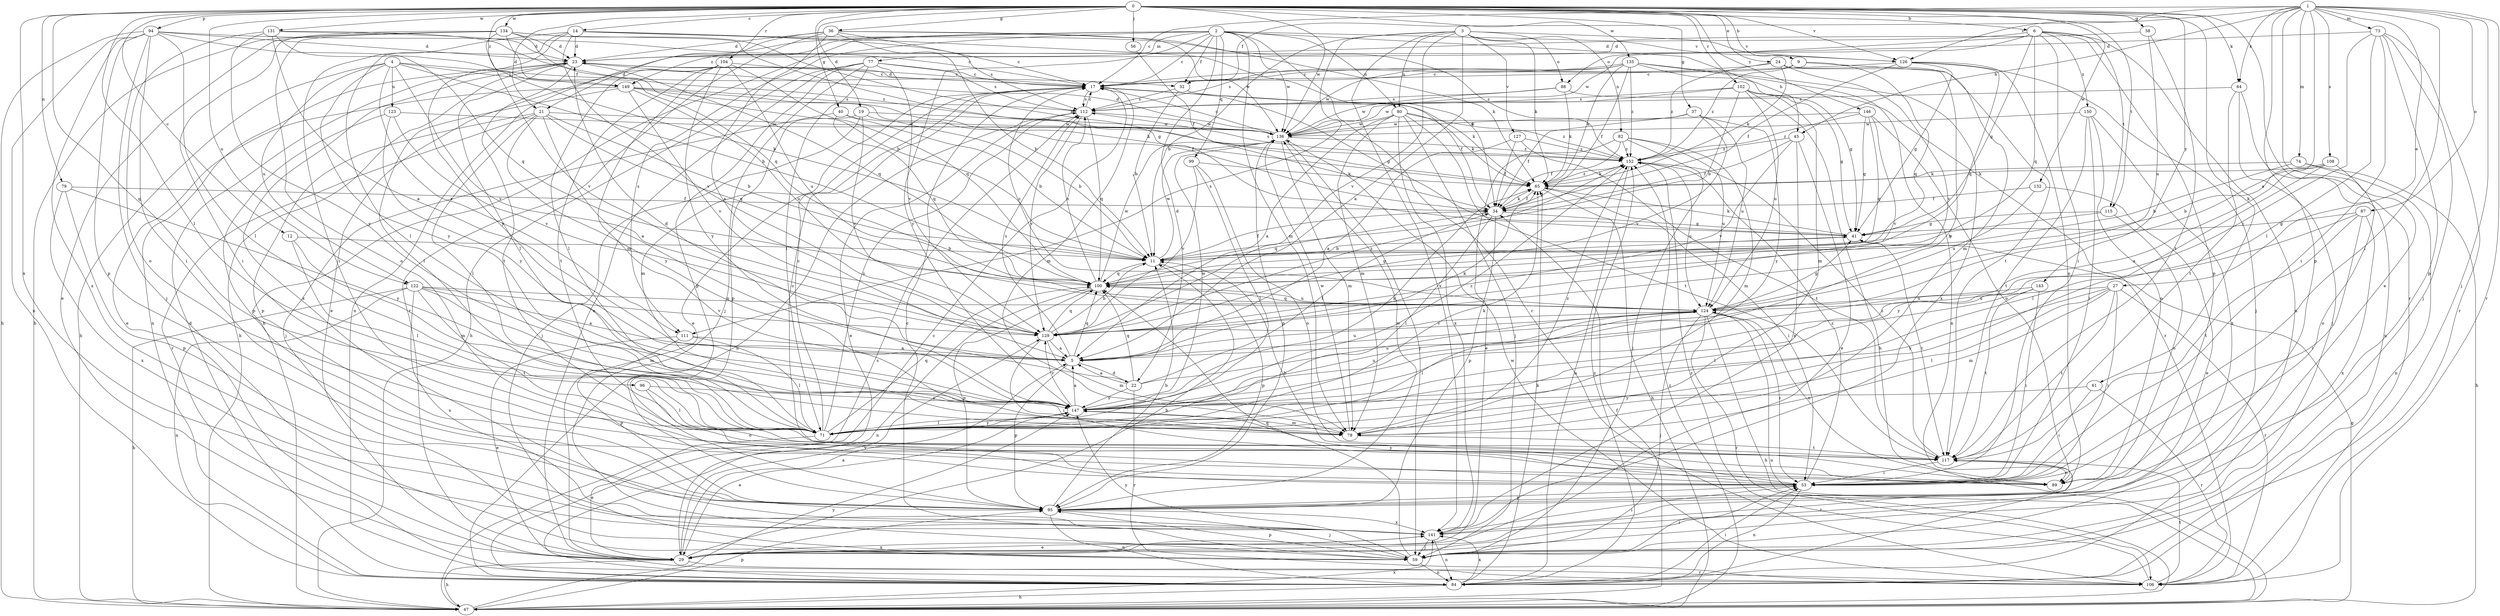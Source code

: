 strict digraph  {
0;
1;
2;
3;
4;
5;
6;
9;
11;
12;
14;
17;
19;
21;
22;
23;
24;
27;
29;
32;
34;
36;
37;
38;
40;
41;
45;
47;
53;
56;
59;
61;
64;
65;
71;
73;
74;
77;
78;
79;
80;
82;
84;
87;
88;
89;
94;
95;
96;
99;
100;
102;
104;
106;
108;
111;
112;
115;
117;
122;
123;
124;
126;
127;
129;
131;
132;
134;
135;
136;
141;
143;
146;
147;
149;
150;
152;
0 -> 6  [label=b];
0 -> 9  [label=b];
0 -> 12  [label=c];
0 -> 14  [label=c];
0 -> 19  [label=d];
0 -> 21  [label=d];
0 -> 24  [label=e];
0 -> 36  [label=g];
0 -> 37  [label=g];
0 -> 38  [label=g];
0 -> 40  [label=g];
0 -> 56  [label=j];
0 -> 61  [label=k];
0 -> 64  [label=k];
0 -> 71  [label=l];
0 -> 79  [label=n];
0 -> 94  [label=p];
0 -> 96  [label=q];
0 -> 102  [label=r];
0 -> 104  [label=r];
0 -> 106  [label=r];
0 -> 115  [label=t];
0 -> 122  [label=u];
0 -> 126  [label=v];
0 -> 131  [label=w];
0 -> 132  [label=w];
0 -> 134  [label=w];
0 -> 135  [label=w];
0 -> 136  [label=w];
0 -> 141  [label=x];
0 -> 143  [label=y];
0 -> 146  [label=y];
0 -> 149  [label=z];
1 -> 5  [label=a];
1 -> 17  [label=c];
1 -> 27  [label=e];
1 -> 29  [label=e];
1 -> 32  [label=f];
1 -> 45  [label=h];
1 -> 53  [label=i];
1 -> 59  [label=j];
1 -> 64  [label=k];
1 -> 73  [label=m];
1 -> 74  [label=m];
1 -> 87  [label=o];
1 -> 95  [label=p];
1 -> 106  [label=r];
1 -> 108  [label=s];
1 -> 126  [label=v];
2 -> 17  [label=c];
2 -> 21  [label=d];
2 -> 22  [label=d];
2 -> 32  [label=f];
2 -> 45  [label=h];
2 -> 47  [label=h];
2 -> 77  [label=m];
2 -> 78  [label=m];
2 -> 80  [label=n];
2 -> 99  [label=q];
2 -> 106  [label=r];
2 -> 111  [label=s];
2 -> 126  [label=v];
2 -> 136  [label=w];
2 -> 147  [label=y];
2 -> 149  [label=z];
3 -> 5  [label=a];
3 -> 11  [label=b];
3 -> 65  [label=k];
3 -> 80  [label=n];
3 -> 82  [label=n];
3 -> 88  [label=o];
3 -> 111  [label=s];
3 -> 126  [label=v];
3 -> 127  [label=v];
3 -> 129  [label=v];
3 -> 141  [label=x];
4 -> 11  [label=b];
4 -> 32  [label=f];
4 -> 47  [label=h];
4 -> 111  [label=s];
4 -> 122  [label=u];
4 -> 123  [label=u];
4 -> 129  [label=v];
4 -> 147  [label=y];
4 -> 149  [label=z];
5 -> 22  [label=d];
5 -> 65  [label=k];
5 -> 95  [label=p];
5 -> 100  [label=q];
5 -> 112  [label=s];
5 -> 124  [label=u];
6 -> 23  [label=d];
6 -> 41  [label=g];
6 -> 53  [label=i];
6 -> 84  [label=n];
6 -> 88  [label=o];
6 -> 95  [label=p];
6 -> 100  [label=q];
6 -> 115  [label=t];
6 -> 136  [label=w];
6 -> 150  [label=z];
9 -> 17  [label=c];
9 -> 78  [label=m];
9 -> 100  [label=q];
9 -> 152  [label=z];
11 -> 34  [label=f];
11 -> 95  [label=p];
11 -> 100  [label=q];
11 -> 136  [label=w];
12 -> 11  [label=b];
12 -> 71  [label=l];
12 -> 78  [label=m];
14 -> 23  [label=d];
14 -> 34  [label=f];
14 -> 53  [label=i];
14 -> 71  [label=l];
14 -> 112  [label=s];
14 -> 129  [label=v];
14 -> 147  [label=y];
14 -> 152  [label=z];
17 -> 23  [label=d];
17 -> 29  [label=e];
17 -> 41  [label=g];
17 -> 65  [label=k];
17 -> 78  [label=m];
17 -> 95  [label=p];
17 -> 112  [label=s];
19 -> 11  [label=b];
19 -> 59  [label=j];
19 -> 78  [label=m];
19 -> 129  [label=v];
19 -> 136  [label=w];
21 -> 5  [label=a];
21 -> 11  [label=b];
21 -> 71  [label=l];
21 -> 95  [label=p];
21 -> 100  [label=q];
21 -> 106  [label=r];
21 -> 136  [label=w];
21 -> 147  [label=y];
22 -> 5  [label=a];
22 -> 23  [label=d];
22 -> 34  [label=f];
22 -> 100  [label=q];
22 -> 106  [label=r];
22 -> 124  [label=u];
22 -> 147  [label=y];
23 -> 17  [label=c];
23 -> 47  [label=h];
23 -> 71  [label=l];
23 -> 84  [label=n];
23 -> 100  [label=q];
23 -> 117  [label=t];
23 -> 141  [label=x];
24 -> 17  [label=c];
24 -> 65  [label=k];
24 -> 117  [label=t];
24 -> 129  [label=v];
24 -> 147  [label=y];
24 -> 152  [label=z];
27 -> 53  [label=i];
27 -> 71  [label=l];
27 -> 78  [label=m];
27 -> 106  [label=r];
27 -> 117  [label=t];
27 -> 124  [label=u];
27 -> 147  [label=y];
29 -> 5  [label=a];
29 -> 11  [label=b];
29 -> 47  [label=h];
29 -> 106  [label=r];
29 -> 117  [label=t];
29 -> 129  [label=v];
29 -> 141  [label=x];
32 -> 11  [label=b];
32 -> 34  [label=f];
32 -> 112  [label=s];
34 -> 41  [label=g];
34 -> 65  [label=k];
34 -> 71  [label=l];
34 -> 95  [label=p];
34 -> 100  [label=q];
36 -> 5  [label=a];
36 -> 11  [label=b];
36 -> 17  [label=c];
36 -> 23  [label=d];
36 -> 65  [label=k];
36 -> 84  [label=n];
36 -> 106  [label=r];
36 -> 136  [label=w];
37 -> 34  [label=f];
37 -> 124  [label=u];
37 -> 129  [label=v];
37 -> 136  [label=w];
37 -> 147  [label=y];
38 -> 23  [label=d];
38 -> 117  [label=t];
38 -> 124  [label=u];
40 -> 11  [label=b];
40 -> 59  [label=j];
40 -> 100  [label=q];
40 -> 136  [label=w];
41 -> 11  [label=b];
41 -> 65  [label=k];
41 -> 117  [label=t];
45 -> 29  [label=e];
45 -> 34  [label=f];
45 -> 129  [label=v];
45 -> 141  [label=x];
45 -> 152  [label=z];
47 -> 34  [label=f];
47 -> 41  [label=g];
47 -> 95  [label=p];
47 -> 112  [label=s];
47 -> 124  [label=u];
47 -> 141  [label=x];
47 -> 147  [label=y];
47 -> 152  [label=z];
53 -> 17  [label=c];
53 -> 84  [label=n];
53 -> 95  [label=p];
53 -> 147  [label=y];
53 -> 152  [label=z];
56 -> 34  [label=f];
59 -> 17  [label=c];
59 -> 53  [label=i];
59 -> 84  [label=n];
59 -> 95  [label=p];
59 -> 100  [label=q];
59 -> 147  [label=y];
61 -> 53  [label=i];
61 -> 106  [label=r];
61 -> 147  [label=y];
64 -> 59  [label=j];
64 -> 84  [label=n];
64 -> 112  [label=s];
64 -> 117  [label=t];
65 -> 34  [label=f];
65 -> 47  [label=h];
65 -> 53  [label=i];
65 -> 152  [label=z];
71 -> 17  [label=c];
71 -> 29  [label=e];
71 -> 65  [label=k];
71 -> 100  [label=q];
71 -> 112  [label=s];
71 -> 147  [label=y];
73 -> 23  [label=d];
73 -> 53  [label=i];
73 -> 59  [label=j];
73 -> 71  [label=l];
73 -> 95  [label=p];
73 -> 106  [label=r];
73 -> 147  [label=y];
74 -> 11  [label=b];
74 -> 47  [label=h];
74 -> 65  [label=k];
74 -> 84  [label=n];
77 -> 17  [label=c];
77 -> 29  [label=e];
77 -> 47  [label=h];
77 -> 59  [label=j];
77 -> 71  [label=l];
77 -> 95  [label=p];
77 -> 112  [label=s];
77 -> 129  [label=v];
78 -> 117  [label=t];
78 -> 136  [label=w];
78 -> 152  [label=z];
79 -> 34  [label=f];
79 -> 95  [label=p];
79 -> 141  [label=x];
79 -> 147  [label=y];
80 -> 5  [label=a];
80 -> 59  [label=j];
80 -> 65  [label=k];
80 -> 78  [label=m];
80 -> 117  [label=t];
80 -> 136  [label=w];
80 -> 141  [label=x];
80 -> 152  [label=z];
82 -> 29  [label=e];
82 -> 34  [label=f];
82 -> 59  [label=j];
82 -> 78  [label=m];
82 -> 124  [label=u];
82 -> 152  [label=z];
84 -> 17  [label=c];
84 -> 23  [label=d];
84 -> 47  [label=h];
84 -> 53  [label=i];
84 -> 65  [label=k];
84 -> 141  [label=x];
84 -> 152  [label=z];
87 -> 41  [label=g];
87 -> 53  [label=i];
87 -> 117  [label=t];
87 -> 141  [label=x];
87 -> 147  [label=y];
88 -> 65  [label=k];
88 -> 106  [label=r];
88 -> 112  [label=s];
88 -> 136  [label=w];
89 -> 11  [label=b];
94 -> 17  [label=c];
94 -> 23  [label=d];
94 -> 47  [label=h];
94 -> 53  [label=i];
94 -> 59  [label=j];
94 -> 71  [label=l];
94 -> 84  [label=n];
94 -> 95  [label=p];
94 -> 100  [label=q];
94 -> 141  [label=x];
95 -> 11  [label=b];
95 -> 59  [label=j];
95 -> 84  [label=n];
95 -> 136  [label=w];
95 -> 141  [label=x];
96 -> 71  [label=l];
96 -> 89  [label=o];
96 -> 147  [label=y];
99 -> 65  [label=k];
99 -> 71  [label=l];
99 -> 89  [label=o];
99 -> 129  [label=v];
100 -> 41  [label=g];
100 -> 84  [label=n];
100 -> 95  [label=p];
100 -> 112  [label=s];
100 -> 124  [label=u];
100 -> 136  [label=w];
102 -> 11  [label=b];
102 -> 41  [label=g];
102 -> 47  [label=h];
102 -> 78  [label=m];
102 -> 112  [label=s];
102 -> 124  [label=u];
102 -> 136  [label=w];
104 -> 17  [label=c];
104 -> 29  [label=e];
104 -> 71  [label=l];
104 -> 78  [label=m];
104 -> 100  [label=q];
104 -> 117  [label=t];
104 -> 124  [label=u];
104 -> 147  [label=y];
106 -> 117  [label=t];
106 -> 136  [label=w];
106 -> 152  [label=z];
108 -> 5  [label=a];
108 -> 11  [label=b];
108 -> 65  [label=k];
108 -> 71  [label=l];
108 -> 89  [label=o];
111 -> 5  [label=a];
111 -> 29  [label=e];
111 -> 71  [label=l];
111 -> 95  [label=p];
112 -> 17  [label=c];
112 -> 29  [label=e];
112 -> 84  [label=n];
112 -> 100  [label=q];
112 -> 129  [label=v];
112 -> 136  [label=w];
115 -> 11  [label=b];
115 -> 41  [label=g];
115 -> 89  [label=o];
117 -> 53  [label=i];
117 -> 89  [label=o];
117 -> 152  [label=z];
122 -> 5  [label=a];
122 -> 47  [label=h];
122 -> 78  [label=m];
122 -> 84  [label=n];
122 -> 117  [label=t];
122 -> 124  [label=u];
122 -> 129  [label=v];
122 -> 141  [label=x];
123 -> 95  [label=p];
123 -> 129  [label=v];
123 -> 136  [label=w];
123 -> 147  [label=y];
124 -> 17  [label=c];
124 -> 41  [label=g];
124 -> 47  [label=h];
124 -> 53  [label=i];
124 -> 59  [label=j];
124 -> 71  [label=l];
124 -> 89  [label=o];
124 -> 100  [label=q];
124 -> 106  [label=r];
124 -> 129  [label=v];
126 -> 17  [label=c];
126 -> 34  [label=f];
126 -> 41  [label=g];
126 -> 59  [label=j];
126 -> 89  [label=o];
126 -> 100  [label=q];
127 -> 5  [label=a];
127 -> 34  [label=f];
127 -> 117  [label=t];
127 -> 152  [label=z];
129 -> 5  [label=a];
129 -> 11  [label=b];
129 -> 53  [label=i];
129 -> 78  [label=m];
129 -> 100  [label=q];
129 -> 152  [label=z];
131 -> 5  [label=a];
131 -> 11  [label=b];
131 -> 23  [label=d];
131 -> 89  [label=o];
131 -> 147  [label=y];
131 -> 152  [label=z];
132 -> 29  [label=e];
132 -> 34  [label=f];
132 -> 124  [label=u];
134 -> 11  [label=b];
134 -> 23  [label=d];
134 -> 29  [label=e];
134 -> 41  [label=g];
134 -> 47  [label=h];
134 -> 53  [label=i];
134 -> 65  [label=k];
134 -> 89  [label=o];
134 -> 100  [label=q];
134 -> 129  [label=v];
135 -> 17  [label=c];
135 -> 34  [label=f];
135 -> 41  [label=g];
135 -> 65  [label=k];
135 -> 84  [label=n];
135 -> 112  [label=s];
135 -> 136  [label=w];
135 -> 141  [label=x];
135 -> 152  [label=z];
136 -> 17  [label=c];
136 -> 23  [label=d];
136 -> 59  [label=j];
136 -> 78  [label=m];
136 -> 95  [label=p];
136 -> 152  [label=z];
141 -> 29  [label=e];
141 -> 53  [label=i];
141 -> 59  [label=j];
141 -> 84  [label=n];
143 -> 53  [label=i];
143 -> 71  [label=l];
143 -> 117  [label=t];
143 -> 124  [label=u];
146 -> 41  [label=g];
146 -> 89  [label=o];
146 -> 100  [label=q];
146 -> 129  [label=v];
146 -> 136  [label=w];
146 -> 152  [label=z];
147 -> 5  [label=a];
147 -> 29  [label=e];
147 -> 65  [label=k];
147 -> 71  [label=l];
147 -> 78  [label=m];
147 -> 124  [label=u];
147 -> 129  [label=v];
147 -> 136  [label=w];
147 -> 152  [label=z];
149 -> 29  [label=e];
149 -> 34  [label=f];
149 -> 65  [label=k];
149 -> 71  [label=l];
149 -> 112  [label=s];
149 -> 124  [label=u];
149 -> 129  [label=v];
150 -> 53  [label=i];
150 -> 89  [label=o];
150 -> 117  [label=t];
150 -> 136  [label=w];
150 -> 141  [label=x];
152 -> 65  [label=k];
152 -> 84  [label=n];
152 -> 112  [label=s];
152 -> 124  [label=u];
}
